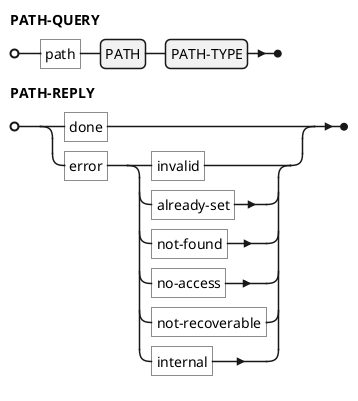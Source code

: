@startebnf

PATH-QUERY = "path", PATH, PATH-TYPE;

PATH-REPLY = "done" | "error", ( "invalid"
                               | "already-set"
                               | "not-found"
                               | "no-access"
                               | "not-recoverable"
                               | "internal" );


@endebnf
